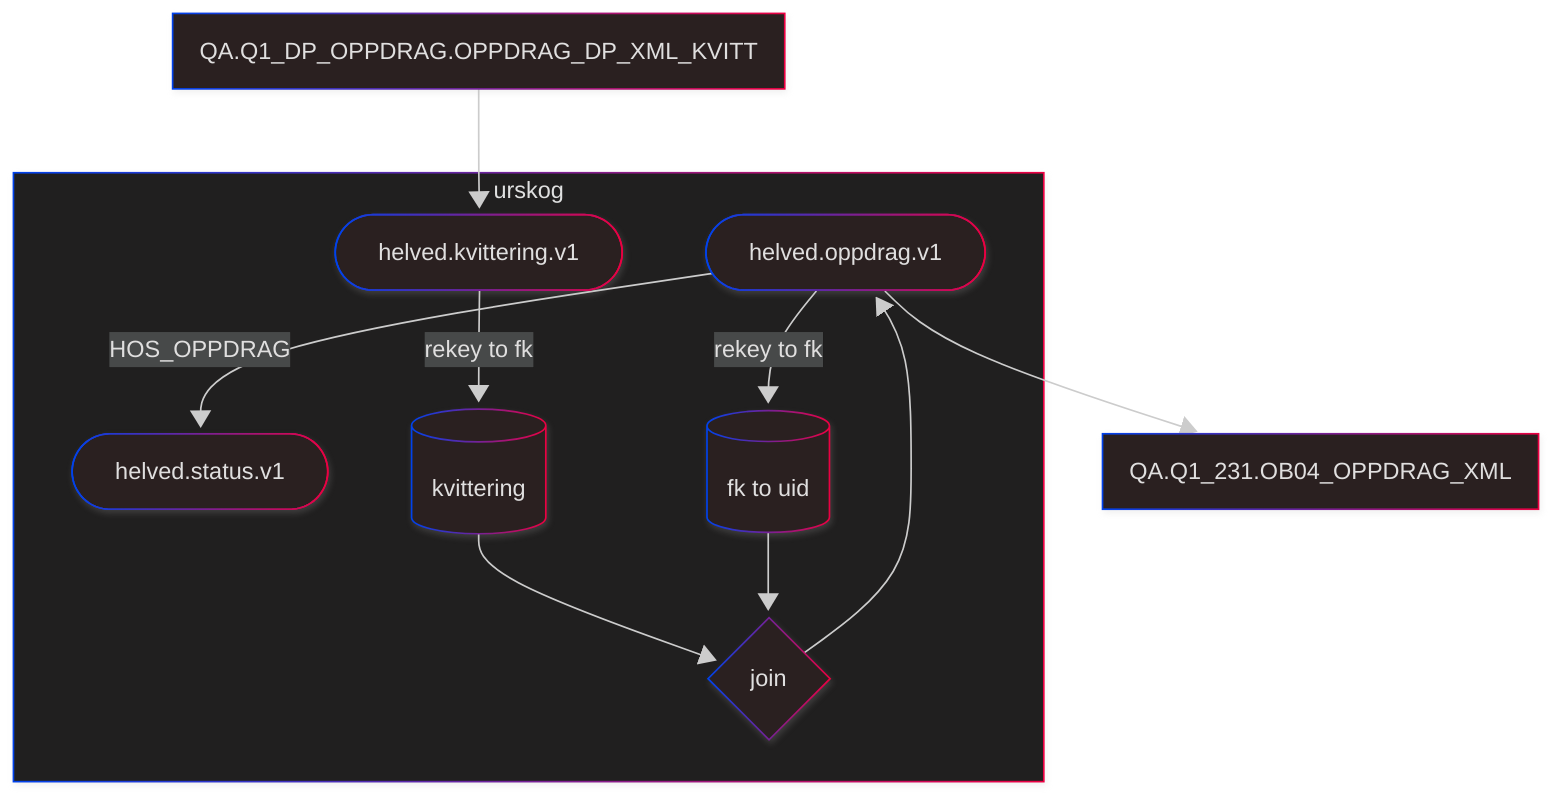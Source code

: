 ---
config:
  theme: neo-dark
  layout: dagre
  look: neo
---
flowchart
 subgraph Topologi["urskog"]
        oppdrag(["helved.oppdrag.v1"])
        status(["helved.status.v1"])
        kvittering(["helved.kvittering.v1"])
        keystore[("fk to uid")]
        kvittering-store[("kvittering")]
        keystore-join-kvittering-store{"join"}
  end
  
    oppdrag --> |rekey to fk| keystore
    oppdrag --> QA.Q1_231.OB04_OPPDRAG_XML 
    oppdrag --> |HOS_OPPDRAG| status
    QA.Q1_DP_OPPDRAG.OPPDRAG_DP_XML_KVITT --> kvittering
    kvittering --> |rekey to fk| kvittering-store
    kvittering-store --> keystore-join-kvittering-store
    keystore --> keystore-join-kvittering-store
    keystore-join-kvittering-store --> oppdrag